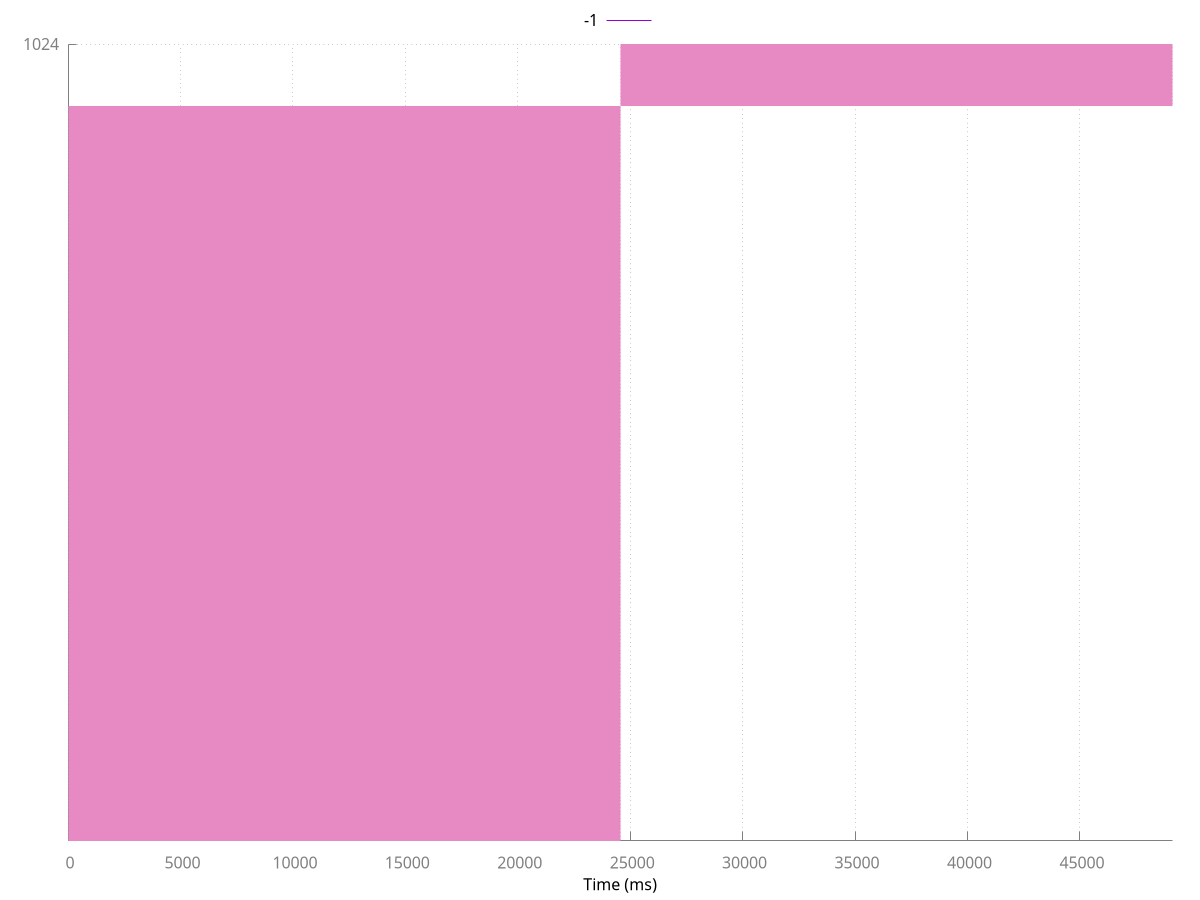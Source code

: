 set terminal pdfcairo font 'Times,22' linewidth 4 rounded dashlength 2 size 5,5

# Line style for axes
set style line 80 lt 1 lc rgb "#808080"

# Line style for grid
set style line 81 lt 0 # dashed
set style line 81 lt rgb "#808080"  # grey

set grid back linestyle 81
set border 3 back linestyle 80 # Remove border on top and right.  These
             # borders are useless and make it harder
             # to see plotted lines near the border.
    # Also, put it in grey; no need for so much emphasis on a border.
set xtics nomirror
set ytics nomirror

set style line 1 lt rgb "#fc8d62" lw 1 pt 1
set style line 2 lt rgb "#8da0cb" lw 1 pt 6
set style line 3 lt rgb "#e78ac3" lw 1 pt 2
set style line 4 lt rgb "#a6d854" lw 1 pt 3
set style line 5 lt rgb "#66c2a5" lw 1 pt 4
set style line 6 lt rgb "#ffd92f" lw 1 pt 5
set style line 7 lt rgb "#e5c494" lw 1 pt 7
set style line 8 lt rgb "#b3b3b3" lw 1 pt 8

set xlabel "Time (ms)" offset 0,0.5
set key above

set arrow from 0,0 to 24558.1933594,0 ls 3 nohead
set arrow from 0,1 to 24558.1933594,1 ls 3 nohead
set arrow from 0,2 to 24558.1933594,2 ls 3 nohead
set arrow from 0,3 to 24558.1933594,3 ls 3 nohead
set arrow from 0,4 to 24558.1933594,4 ls 3 nohead
set arrow from 0,5 to 24558.1933594,5 ls 3 nohead
set arrow from 0,6 to 24558.1933594,6 ls 3 nohead
set arrow from 0,7 to 24558.1933594,7 ls 3 nohead
set arrow from 0,8 to 24558.1933594,8 ls 3 nohead
set arrow from 0,9 to 24558.1933594,9 ls 3 nohead
set arrow from 0,10 to 24558.1933594,10 ls 3 nohead
set arrow from 0,11 to 24558.1933594,11 ls 3 nohead
set arrow from 0,12 to 24558.1933594,12 ls 3 nohead
set arrow from 0,13 to 24558.1933594,13 ls 3 nohead
set arrow from 0,14 to 24558.1933594,14 ls 3 nohead
set arrow from 0,15 to 24558.1933594,15 ls 3 nohead
set arrow from 0,16 to 24558.1933594,16 ls 3 nohead
set arrow from 0,17 to 24558.1933594,17 ls 3 nohead
set arrow from 0,18 to 24558.1933594,18 ls 3 nohead
set arrow from 0,19 to 24558.1933594,19 ls 3 nohead
set arrow from 0,20 to 24558.1933594,20 ls 3 nohead
set arrow from 0,21 to 24558.1933594,21 ls 3 nohead
set arrow from 0,22 to 24558.1933594,22 ls 3 nohead
set arrow from 0,23 to 24558.1933594,23 ls 3 nohead
set arrow from 0,24 to 24558.1933594,24 ls 3 nohead
set arrow from 0,25 to 24558.1933594,25 ls 3 nohead
set arrow from 0,26 to 24558.1933594,26 ls 3 nohead
set arrow from 0,27 to 24558.1933594,27 ls 3 nohead
set arrow from 0,28 to 24558.1933594,28 ls 3 nohead
set arrow from 0,29 to 24558.1933594,29 ls 3 nohead
set arrow from 0,30 to 24558.1933594,30 ls 3 nohead
set arrow from 0,31 to 24558.1933594,31 ls 3 nohead
set arrow from 0,32 to 24558.1933594,32 ls 3 nohead
set arrow from 0,33 to 24558.1933594,33 ls 3 nohead
set arrow from 0,34 to 24558.1933594,34 ls 3 nohead
set arrow from 0,35 to 24558.1933594,35 ls 3 nohead
set arrow from 0,36 to 24558.1933594,36 ls 3 nohead
set arrow from 0,37 to 24558.1933594,37 ls 3 nohead
set arrow from 0,38 to 24558.1933594,38 ls 3 nohead
set arrow from 0,39 to 24558.1933594,39 ls 3 nohead
set arrow from 0,40 to 24558.1933594,40 ls 3 nohead
set arrow from 0,41 to 24558.1933594,41 ls 3 nohead
set arrow from 0,42 to 24558.1933594,42 ls 3 nohead
set arrow from 0,43 to 24558.1933594,43 ls 3 nohead
set arrow from 0,44 to 24558.1933594,44 ls 3 nohead
set arrow from 0,45 to 24558.1933594,45 ls 3 nohead
set arrow from 0,46 to 24558.1933594,46 ls 3 nohead
set arrow from 0,47 to 24558.1933594,47 ls 3 nohead
set arrow from 0,48 to 24558.1933594,48 ls 3 nohead
set arrow from 0,49 to 24558.1933594,49 ls 3 nohead
set arrow from 0,50 to 24558.1933594,50 ls 3 nohead
set arrow from 0,51 to 24558.1933594,51 ls 3 nohead
set arrow from 0,52 to 24558.1933594,52 ls 3 nohead
set arrow from 0,53 to 24558.1933594,53 ls 3 nohead
set arrow from 0,54 to 24558.1933594,54 ls 3 nohead
set arrow from 0,55 to 24558.1933594,55 ls 3 nohead
set arrow from 0,56 to 24558.1933594,56 ls 3 nohead
set arrow from 0,57 to 24558.1933594,57 ls 3 nohead
set arrow from 0,58 to 24558.1933594,58 ls 3 nohead
set arrow from 0,59 to 24558.1933594,59 ls 3 nohead
set arrow from 0,60 to 24558.1933594,60 ls 3 nohead
set arrow from 0,61 to 24558.1933594,61 ls 3 nohead
set arrow from 0,62 to 24558.1933594,62 ls 3 nohead
set arrow from 0,63 to 24558.1933594,63 ls 3 nohead
set arrow from 0,64 to 24558.1933594,64 ls 3 nohead
set arrow from 0,65 to 24558.1933594,65 ls 3 nohead
set arrow from 0,66 to 24558.1933594,66 ls 3 nohead
set arrow from 0,67 to 24558.1933594,67 ls 3 nohead
set arrow from 0,68 to 24558.1933594,68 ls 3 nohead
set arrow from 0,69 to 24558.1933594,69 ls 3 nohead
set arrow from 0,70 to 24558.1933594,70 ls 3 nohead
set arrow from 0,71 to 24558.1933594,71 ls 3 nohead
set arrow from 0,72 to 24558.1933594,72 ls 3 nohead
set arrow from 0,73 to 24558.1933594,73 ls 3 nohead
set arrow from 0,74 to 24558.1933594,74 ls 3 nohead
set arrow from 0,75 to 24558.1933594,75 ls 3 nohead
set arrow from 0,76 to 24558.1933594,76 ls 3 nohead
set arrow from 0,77 to 24558.1933594,77 ls 3 nohead
set arrow from 0,78 to 24558.1933594,78 ls 3 nohead
set arrow from 0,79 to 24558.1933594,79 ls 3 nohead
set arrow from 0,80 to 24558.1933594,80 ls 3 nohead
set arrow from 0,81 to 24558.1933594,81 ls 3 nohead
set arrow from 0,82 to 24558.1933594,82 ls 3 nohead
set arrow from 0,83 to 24558.1933594,83 ls 3 nohead
set arrow from 0,84 to 24558.1933594,84 ls 3 nohead
set arrow from 0,85 to 24558.1933594,85 ls 3 nohead
set arrow from 0,86 to 24558.1933594,86 ls 3 nohead
set arrow from 0,87 to 24558.1933594,87 ls 3 nohead
set arrow from 0,88 to 24558.1933594,88 ls 3 nohead
set arrow from 0,89 to 24558.1933594,89 ls 3 nohead
set arrow from 0,90 to 24558.1933594,90 ls 3 nohead
set arrow from 0,91 to 24558.1933594,91 ls 3 nohead
set arrow from 0,92 to 24558.1933594,92 ls 3 nohead
set arrow from 0,93 to 24558.1933594,93 ls 3 nohead
set arrow from 0,94 to 24558.1933594,94 ls 3 nohead
set arrow from 0,95 to 24558.1933594,95 ls 3 nohead
set arrow from 0,96 to 24558.1933594,96 ls 3 nohead
set arrow from 0,97 to 24558.1933594,97 ls 3 nohead
set arrow from 0,98 to 24558.1933594,98 ls 3 nohead
set arrow from 0,99 to 24558.1933594,99 ls 3 nohead
set arrow from 0,100 to 24558.1933594,100 ls 3 nohead
set arrow from 0,101 to 24558.1933594,101 ls 3 nohead
set arrow from 0,102 to 24558.1933594,102 ls 3 nohead
set arrow from 0,103 to 24558.1933594,103 ls 3 nohead
set arrow from 0,104 to 24558.1933594,104 ls 3 nohead
set arrow from 0,105 to 24558.1933594,105 ls 3 nohead
set arrow from 0,106 to 24558.1933594,106 ls 3 nohead
set arrow from 0,107 to 24558.1933594,107 ls 3 nohead
set arrow from 0,108 to 24558.1933594,108 ls 3 nohead
set arrow from 0,109 to 24558.1933594,109 ls 3 nohead
set arrow from 0,110 to 24558.1933594,110 ls 3 nohead
set arrow from 0,111 to 24558.1933594,111 ls 3 nohead
set arrow from 0,112 to 24558.1933594,112 ls 3 nohead
set arrow from 0,113 to 24558.1933594,113 ls 3 nohead
set arrow from 0,114 to 24558.1933594,114 ls 3 nohead
set arrow from 0,115 to 24558.1933594,115 ls 3 nohead
set arrow from 0,116 to 24558.1933594,116 ls 3 nohead
set arrow from 0,117 to 24558.1933594,117 ls 3 nohead
set arrow from 0,118 to 24558.1933594,118 ls 3 nohead
set arrow from 0,119 to 24558.1933594,119 ls 3 nohead
set arrow from 0,120 to 24558.1933594,120 ls 3 nohead
set arrow from 0,121 to 24558.1933594,121 ls 3 nohead
set arrow from 0,122 to 24558.1933594,122 ls 3 nohead
set arrow from 0,123 to 24558.1933594,123 ls 3 nohead
set arrow from 0,124 to 24558.1933594,124 ls 3 nohead
set arrow from 0,125 to 24558.1933594,125 ls 3 nohead
set arrow from 0,126 to 24558.1933594,126 ls 3 nohead
set arrow from 0,127 to 24558.1933594,127 ls 3 nohead
set arrow from 0,128 to 24558.1933594,128 ls 3 nohead
set arrow from 0,129 to 24558.1933594,129 ls 3 nohead
set arrow from 0,130 to 24558.1933594,130 ls 3 nohead
set arrow from 0,131 to 24558.1933594,131 ls 3 nohead
set arrow from 0,132 to 24558.1933594,132 ls 3 nohead
set arrow from 0,133 to 24558.1933594,133 ls 3 nohead
set arrow from 0,134 to 24558.1933594,134 ls 3 nohead
set arrow from 0,135 to 24558.1933594,135 ls 3 nohead
set arrow from 0,136 to 24558.1933594,136 ls 3 nohead
set arrow from 0,137 to 24558.1933594,137 ls 3 nohead
set arrow from 0,138 to 24558.1933594,138 ls 3 nohead
set arrow from 0,139 to 24558.1933594,139 ls 3 nohead
set arrow from 0,140 to 24558.1933594,140 ls 3 nohead
set arrow from 0,141 to 24558.1933594,141 ls 3 nohead
set arrow from 0,142 to 24558.1933594,142 ls 3 nohead
set arrow from 0,143 to 24558.1933594,143 ls 3 nohead
set arrow from 0,144 to 24558.1933594,144 ls 3 nohead
set arrow from 0,145 to 24558.1933594,145 ls 3 nohead
set arrow from 0,146 to 24558.1933594,146 ls 3 nohead
set arrow from 0,147 to 24558.1933594,147 ls 3 nohead
set arrow from 0,148 to 24558.1933594,148 ls 3 nohead
set arrow from 0,149 to 24558.1933594,149 ls 3 nohead
set arrow from 0,150 to 24558.1933594,150 ls 3 nohead
set arrow from 0,151 to 24558.1933594,151 ls 3 nohead
set arrow from 0,152 to 24558.1933594,152 ls 3 nohead
set arrow from 0,153 to 24558.1933594,153 ls 3 nohead
set arrow from 0,154 to 24558.1933594,154 ls 3 nohead
set arrow from 0,155 to 24558.1933594,155 ls 3 nohead
set arrow from 0,156 to 24558.1933594,156 ls 3 nohead
set arrow from 0,157 to 24558.1933594,157 ls 3 nohead
set arrow from 0,158 to 24558.1933594,158 ls 3 nohead
set arrow from 0,159 to 24558.1933594,159 ls 3 nohead
set arrow from 0,160 to 24558.1933594,160 ls 3 nohead
set arrow from 0,161 to 24558.1933594,161 ls 3 nohead
set arrow from 0,162 to 24558.1933594,162 ls 3 nohead
set arrow from 0,163 to 24558.1933594,163 ls 3 nohead
set arrow from 0,164 to 24558.1933594,164 ls 3 nohead
set arrow from 0,165 to 24558.1933594,165 ls 3 nohead
set arrow from 0,166 to 24558.1933594,166 ls 3 nohead
set arrow from 0,167 to 24558.1933594,167 ls 3 nohead
set arrow from 0,168 to 24558.1933594,168 ls 3 nohead
set arrow from 0,169 to 24558.1933594,169 ls 3 nohead
set arrow from 0,170 to 24558.1933594,170 ls 3 nohead
set arrow from 0,171 to 24558.1933594,171 ls 3 nohead
set arrow from 0,172 to 24558.1933594,172 ls 3 nohead
set arrow from 0,173 to 24558.1933594,173 ls 3 nohead
set arrow from 0,174 to 24558.1933594,174 ls 3 nohead
set arrow from 0,175 to 24558.1933594,175 ls 3 nohead
set arrow from 0,176 to 24558.1933594,176 ls 3 nohead
set arrow from 0,177 to 24558.1933594,177 ls 3 nohead
set arrow from 0,178 to 24558.1933594,178 ls 3 nohead
set arrow from 0,179 to 24558.1933594,179 ls 3 nohead
set arrow from 0,180 to 24558.1933594,180 ls 3 nohead
set arrow from 0,181 to 24558.1933594,181 ls 3 nohead
set arrow from 0,182 to 24558.1933594,182 ls 3 nohead
set arrow from 0,183 to 24558.1933594,183 ls 3 nohead
set arrow from 0,184 to 24558.1933594,184 ls 3 nohead
set arrow from 0,185 to 24558.1933594,185 ls 3 nohead
set arrow from 0,186 to 24558.1933594,186 ls 3 nohead
set arrow from 0,187 to 24558.1933594,187 ls 3 nohead
set arrow from 0,188 to 24558.1933594,188 ls 3 nohead
set arrow from 0,189 to 24558.1933594,189 ls 3 nohead
set arrow from 0,190 to 24558.1933594,190 ls 3 nohead
set arrow from 0,191 to 24558.1933594,191 ls 3 nohead
set arrow from 0,192 to 24558.1933594,192 ls 3 nohead
set arrow from 0,193 to 24558.1933594,193 ls 3 nohead
set arrow from 0,194 to 24558.1933594,194 ls 3 nohead
set arrow from 0,195 to 24558.1933594,195 ls 3 nohead
set arrow from 0,196 to 24558.1933594,196 ls 3 nohead
set arrow from 0,197 to 24558.1933594,197 ls 3 nohead
set arrow from 0,198 to 24558.1933594,198 ls 3 nohead
set arrow from 0,199 to 24558.1933594,199 ls 3 nohead
set arrow from 0,200 to 24558.1933594,200 ls 3 nohead
set arrow from 0,201 to 24558.1933594,201 ls 3 nohead
set arrow from 0,202 to 24558.1933594,202 ls 3 nohead
set arrow from 0,203 to 24558.1933594,203 ls 3 nohead
set arrow from 0,204 to 24558.1933594,204 ls 3 nohead
set arrow from 0,205 to 24558.1933594,205 ls 3 nohead
set arrow from 0,206 to 24558.1933594,206 ls 3 nohead
set arrow from 0,207 to 24558.1933594,207 ls 3 nohead
set arrow from 0,208 to 24558.1933594,208 ls 3 nohead
set arrow from 0,209 to 24558.1933594,209 ls 3 nohead
set arrow from 0,210 to 24558.1933594,210 ls 3 nohead
set arrow from 0,211 to 24558.1933594,211 ls 3 nohead
set arrow from 0,212 to 24558.1933594,212 ls 3 nohead
set arrow from 0,213 to 24558.1933594,213 ls 3 nohead
set arrow from 0,214 to 24558.1933594,214 ls 3 nohead
set arrow from 0,215 to 24558.1933594,215 ls 3 nohead
set arrow from 0,216 to 24558.1933594,216 ls 3 nohead
set arrow from 0,217 to 24558.1933594,217 ls 3 nohead
set arrow from 0,218 to 24558.1933594,218 ls 3 nohead
set arrow from 0,219 to 24558.1933594,219 ls 3 nohead
set arrow from 0,220 to 24558.1933594,220 ls 3 nohead
set arrow from 0,221 to 24558.1933594,221 ls 3 nohead
set arrow from 0,222 to 24558.1933594,222 ls 3 nohead
set arrow from 0,223 to 24558.1933594,223 ls 3 nohead
set arrow from 0,224 to 24558.1933594,224 ls 3 nohead
set arrow from 0,225 to 24558.1933594,225 ls 3 nohead
set arrow from 0,226 to 24558.1933594,226 ls 3 nohead
set arrow from 0,227 to 24558.1933594,227 ls 3 nohead
set arrow from 0,228 to 24558.1933594,228 ls 3 nohead
set arrow from 0,229 to 24558.1933594,229 ls 3 nohead
set arrow from 0,230 to 24558.1933594,230 ls 3 nohead
set arrow from 0,231 to 24558.1933594,231 ls 3 nohead
set arrow from 0,232 to 24558.1933594,232 ls 3 nohead
set arrow from 0,233 to 24558.1933594,233 ls 3 nohead
set arrow from 0,234 to 24558.1933594,234 ls 3 nohead
set arrow from 0,235 to 24558.1933594,235 ls 3 nohead
set arrow from 0,236 to 24558.1933594,236 ls 3 nohead
set arrow from 0,237 to 24558.1933594,237 ls 3 nohead
set arrow from 0,238 to 24558.1933594,238 ls 3 nohead
set arrow from 0,239 to 24558.1933594,239 ls 3 nohead
set arrow from 0,240 to 24558.1933594,240 ls 3 nohead
set arrow from 0,241 to 24558.1933594,241 ls 3 nohead
set arrow from 0,242 to 24558.1933594,242 ls 3 nohead
set arrow from 0,243 to 24558.1933594,243 ls 3 nohead
set arrow from 0,244 to 24558.1933594,244 ls 3 nohead
set arrow from 0,245 to 24558.1933594,245 ls 3 nohead
set arrow from 0,246 to 24558.1933594,246 ls 3 nohead
set arrow from 0,247 to 24558.1933594,247 ls 3 nohead
set arrow from 0,248 to 24558.1933594,248 ls 3 nohead
set arrow from 0,249 to 24558.1933594,249 ls 3 nohead
set arrow from 0,250 to 24558.1933594,250 ls 3 nohead
set arrow from 0,251 to 24558.1933594,251 ls 3 nohead
set arrow from 0,252 to 24558.1933594,252 ls 3 nohead
set arrow from 0,253 to 24558.1933594,253 ls 3 nohead
set arrow from 0,254 to 24558.1933594,254 ls 3 nohead
set arrow from 0,255 to 24558.1933594,255 ls 3 nohead
set arrow from 0,256 to 24558.1933594,256 ls 3 nohead
set arrow from 0,257 to 24558.1933594,257 ls 3 nohead
set arrow from 0,258 to 24558.1933594,258 ls 3 nohead
set arrow from 0,259 to 24558.1933594,259 ls 3 nohead
set arrow from 0,260 to 24558.1933594,260 ls 3 nohead
set arrow from 0,261 to 24558.1933594,261 ls 3 nohead
set arrow from 0,262 to 24558.1933594,262 ls 3 nohead
set arrow from 0,263 to 24558.1933594,263 ls 3 nohead
set arrow from 0,264 to 24558.1933594,264 ls 3 nohead
set arrow from 0,265 to 24558.1933594,265 ls 3 nohead
set arrow from 0,266 to 24558.1933594,266 ls 3 nohead
set arrow from 0,267 to 24558.1933594,267 ls 3 nohead
set arrow from 0,268 to 24558.1933594,268 ls 3 nohead
set arrow from 0,269 to 24558.1933594,269 ls 3 nohead
set arrow from 0,270 to 24558.1933594,270 ls 3 nohead
set arrow from 0,271 to 24558.1933594,271 ls 3 nohead
set arrow from 0,272 to 24558.1933594,272 ls 3 nohead
set arrow from 0,273 to 24558.1933594,273 ls 3 nohead
set arrow from 0,274 to 24558.1933594,274 ls 3 nohead
set arrow from 0,275 to 24558.1933594,275 ls 3 nohead
set arrow from 0,276 to 24558.1933594,276 ls 3 nohead
set arrow from 0,277 to 24558.1933594,277 ls 3 nohead
set arrow from 0,278 to 24558.1933594,278 ls 3 nohead
set arrow from 0,279 to 24558.1933594,279 ls 3 nohead
set arrow from 0,280 to 24558.1933594,280 ls 3 nohead
set arrow from 0,281 to 24558.1933594,281 ls 3 nohead
set arrow from 0,282 to 24558.1933594,282 ls 3 nohead
set arrow from 0,283 to 24558.1933594,283 ls 3 nohead
set arrow from 0,284 to 24558.1933594,284 ls 3 nohead
set arrow from 0,285 to 24558.1933594,285 ls 3 nohead
set arrow from 0,286 to 24558.1933594,286 ls 3 nohead
set arrow from 0,287 to 24558.1933594,287 ls 3 nohead
set arrow from 0,288 to 24558.1933594,288 ls 3 nohead
set arrow from 0,289 to 24558.1933594,289 ls 3 nohead
set arrow from 0,290 to 24558.1933594,290 ls 3 nohead
set arrow from 0,291 to 24558.1933594,291 ls 3 nohead
set arrow from 0,292 to 24558.1933594,292 ls 3 nohead
set arrow from 0,293 to 24558.1933594,293 ls 3 nohead
set arrow from 0,294 to 24558.1933594,294 ls 3 nohead
set arrow from 0,295 to 24558.1933594,295 ls 3 nohead
set arrow from 0,296 to 24558.1933594,296 ls 3 nohead
set arrow from 0,297 to 24558.1933594,297 ls 3 nohead
set arrow from 0,298 to 24558.1933594,298 ls 3 nohead
set arrow from 0,299 to 24558.1933594,299 ls 3 nohead
set arrow from 0,300 to 24558.1933594,300 ls 3 nohead
set arrow from 0,301 to 24558.1933594,301 ls 3 nohead
set arrow from 0,302 to 24558.1933594,302 ls 3 nohead
set arrow from 0,303 to 24558.1933594,303 ls 3 nohead
set arrow from 0,304 to 24558.1933594,304 ls 3 nohead
set arrow from 0,305 to 24558.1933594,305 ls 3 nohead
set arrow from 0,306 to 24558.1933594,306 ls 3 nohead
set arrow from 0,307 to 24558.1933594,307 ls 3 nohead
set arrow from 0,308 to 24558.1933594,308 ls 3 nohead
set arrow from 0,309 to 24558.1933594,309 ls 3 nohead
set arrow from 0,310 to 24558.1933594,310 ls 3 nohead
set arrow from 0,311 to 24558.1933594,311 ls 3 nohead
set arrow from 0,312 to 24558.1933594,312 ls 3 nohead
set arrow from 0,313 to 24558.1933594,313 ls 3 nohead
set arrow from 0,314 to 24558.1933594,314 ls 3 nohead
set arrow from 0,315 to 24558.1933594,315 ls 3 nohead
set arrow from 0,316 to 24558.1933594,316 ls 3 nohead
set arrow from 0,317 to 24558.1933594,317 ls 3 nohead
set arrow from 0,318 to 24558.1933594,318 ls 3 nohead
set arrow from 0,319 to 24558.1933594,319 ls 3 nohead
set arrow from 0,320 to 24558.1933594,320 ls 3 nohead
set arrow from 0,321 to 24558.1933594,321 ls 3 nohead
set arrow from 0,322 to 24558.1933594,322 ls 3 nohead
set arrow from 0,323 to 24558.1933594,323 ls 3 nohead
set arrow from 0,324 to 24558.1933594,324 ls 3 nohead
set arrow from 0,325 to 24558.1933594,325 ls 3 nohead
set arrow from 0,326 to 24558.1933594,326 ls 3 nohead
set arrow from 0,327 to 24558.1933594,327 ls 3 nohead
set arrow from 0,328 to 24558.1933594,328 ls 3 nohead
set arrow from 0,329 to 24558.1933594,329 ls 3 nohead
set arrow from 0,330 to 24558.1933594,330 ls 3 nohead
set arrow from 0,331 to 24558.1933594,331 ls 3 nohead
set arrow from 0,332 to 24558.1933594,332 ls 3 nohead
set arrow from 0,333 to 24558.1933594,333 ls 3 nohead
set arrow from 0,334 to 24558.1933594,334 ls 3 nohead
set arrow from 0,335 to 24558.1933594,335 ls 3 nohead
set arrow from 0,336 to 24558.1933594,336 ls 3 nohead
set arrow from 0,337 to 24558.1933594,337 ls 3 nohead
set arrow from 0,338 to 24558.1933594,338 ls 3 nohead
set arrow from 0,339 to 24558.1933594,339 ls 3 nohead
set arrow from 0,340 to 24558.1933594,340 ls 3 nohead
set arrow from 0,341 to 24558.1933594,341 ls 3 nohead
set arrow from 0,342 to 24558.1933594,342 ls 3 nohead
set arrow from 0,343 to 24558.1933594,343 ls 3 nohead
set arrow from 0,344 to 24558.1933594,344 ls 3 nohead
set arrow from 0,345 to 24558.1933594,345 ls 3 nohead
set arrow from 0,346 to 24558.1933594,346 ls 3 nohead
set arrow from 0,347 to 24558.1933594,347 ls 3 nohead
set arrow from 0,348 to 24558.1933594,348 ls 3 nohead
set arrow from 0,349 to 24558.1933594,349 ls 3 nohead
set arrow from 0,350 to 24558.1933594,350 ls 3 nohead
set arrow from 0,351 to 24558.1933594,351 ls 3 nohead
set arrow from 0,352 to 24558.1933594,352 ls 3 nohead
set arrow from 0,353 to 24558.1933594,353 ls 3 nohead
set arrow from 0,354 to 24558.1933594,354 ls 3 nohead
set arrow from 0,355 to 24558.1933594,355 ls 3 nohead
set arrow from 0,356 to 24558.1933594,356 ls 3 nohead
set arrow from 0,357 to 24558.1933594,357 ls 3 nohead
set arrow from 0,358 to 24558.1933594,358 ls 3 nohead
set arrow from 0,359 to 24558.1933594,359 ls 3 nohead
set arrow from 0,360 to 24558.1933594,360 ls 3 nohead
set arrow from 0,361 to 24558.1933594,361 ls 3 nohead
set arrow from 0,362 to 24558.1933594,362 ls 3 nohead
set arrow from 0,363 to 24558.1933594,363 ls 3 nohead
set arrow from 0,364 to 24558.1933594,364 ls 3 nohead
set arrow from 0,365 to 24558.1933594,365 ls 3 nohead
set arrow from 0,366 to 24558.1933594,366 ls 3 nohead
set arrow from 0,367 to 24558.1933594,367 ls 3 nohead
set arrow from 0,368 to 24558.1933594,368 ls 3 nohead
set arrow from 0,369 to 24558.1933594,369 ls 3 nohead
set arrow from 0,370 to 24558.1933594,370 ls 3 nohead
set arrow from 0,371 to 24558.1933594,371 ls 3 nohead
set arrow from 0,372 to 24558.1933594,372 ls 3 nohead
set arrow from 0,373 to 24558.1933594,373 ls 3 nohead
set arrow from 0,374 to 24558.1933594,374 ls 3 nohead
set arrow from 0,375 to 24558.1933594,375 ls 3 nohead
set arrow from 0,376 to 24558.1933594,376 ls 3 nohead
set arrow from 0,377 to 24558.1933594,377 ls 3 nohead
set arrow from 0,378 to 24558.1933594,378 ls 3 nohead
set arrow from 0,379 to 24558.1933594,379 ls 3 nohead
set arrow from 0,380 to 24558.1933594,380 ls 3 nohead
set arrow from 0,381 to 24558.1933594,381 ls 3 nohead
set arrow from 0,382 to 24558.1933594,382 ls 3 nohead
set arrow from 0,383 to 24558.1933594,383 ls 3 nohead
set arrow from 0,384 to 24558.1933594,384 ls 3 nohead
set arrow from 0,385 to 24558.1933594,385 ls 3 nohead
set arrow from 0,386 to 24558.1933594,386 ls 3 nohead
set arrow from 0,387 to 24558.1933594,387 ls 3 nohead
set arrow from 0,388 to 24558.1933594,388 ls 3 nohead
set arrow from 0,389 to 24558.1933594,389 ls 3 nohead
set arrow from 0,390 to 24558.1933594,390 ls 3 nohead
set arrow from 0,391 to 24558.1933594,391 ls 3 nohead
set arrow from 0,392 to 24558.1933594,392 ls 3 nohead
set arrow from 0,393 to 24558.1933594,393 ls 3 nohead
set arrow from 0,394 to 24558.1933594,394 ls 3 nohead
set arrow from 0,395 to 24558.1933594,395 ls 3 nohead
set arrow from 0,396 to 24558.1933594,396 ls 3 nohead
set arrow from 0,397 to 24558.1933594,397 ls 3 nohead
set arrow from 0,398 to 24558.1933594,398 ls 3 nohead
set arrow from 0,399 to 24558.1933594,399 ls 3 nohead
set arrow from 0,400 to 24558.1933594,400 ls 3 nohead
set arrow from 0,401 to 24558.1933594,401 ls 3 nohead
set arrow from 0,402 to 24558.1933594,402 ls 3 nohead
set arrow from 0,403 to 24558.1933594,403 ls 3 nohead
set arrow from 0,404 to 24558.1933594,404 ls 3 nohead
set arrow from 0,405 to 24558.1933594,405 ls 3 nohead
set arrow from 0,406 to 24558.1933594,406 ls 3 nohead
set arrow from 0,407 to 24558.1933594,407 ls 3 nohead
set arrow from 0,408 to 24558.1933594,408 ls 3 nohead
set arrow from 0,409 to 24558.1933594,409 ls 3 nohead
set arrow from 0,410 to 24558.1933594,410 ls 3 nohead
set arrow from 0,411 to 24558.1933594,411 ls 3 nohead
set arrow from 0,412 to 24558.1933594,412 ls 3 nohead
set arrow from 0,413 to 24558.1933594,413 ls 3 nohead
set arrow from 0,414 to 24558.1933594,414 ls 3 nohead
set arrow from 0,415 to 24558.1933594,415 ls 3 nohead
set arrow from 0,416 to 24558.1933594,416 ls 3 nohead
set arrow from 0,417 to 24558.1933594,417 ls 3 nohead
set arrow from 0,418 to 24558.1933594,418 ls 3 nohead
set arrow from 0,419 to 24558.1933594,419 ls 3 nohead
set arrow from 0,420 to 24558.1933594,420 ls 3 nohead
set arrow from 0,421 to 24558.1933594,421 ls 3 nohead
set arrow from 0,422 to 24558.1933594,422 ls 3 nohead
set arrow from 0,423 to 24558.1933594,423 ls 3 nohead
set arrow from 0,424 to 24558.1933594,424 ls 3 nohead
set arrow from 0,425 to 24558.1933594,425 ls 3 nohead
set arrow from 0,426 to 24558.1933594,426 ls 3 nohead
set arrow from 0,427 to 24558.1933594,427 ls 3 nohead
set arrow from 0,428 to 24558.1933594,428 ls 3 nohead
set arrow from 0,429 to 24558.1933594,429 ls 3 nohead
set arrow from 0,430 to 24558.1933594,430 ls 3 nohead
set arrow from 0,431 to 24558.1933594,431 ls 3 nohead
set arrow from 0,432 to 24558.1933594,432 ls 3 nohead
set arrow from 0,433 to 24558.1933594,433 ls 3 nohead
set arrow from 0,434 to 24558.1933594,434 ls 3 nohead
set arrow from 0,435 to 24558.1933594,435 ls 3 nohead
set arrow from 0,436 to 24558.1933594,436 ls 3 nohead
set arrow from 0,437 to 24558.1933594,437 ls 3 nohead
set arrow from 0,438 to 24558.1933594,438 ls 3 nohead
set arrow from 0,439 to 24558.1933594,439 ls 3 nohead
set arrow from 0,440 to 24558.1933594,440 ls 3 nohead
set arrow from 0,441 to 24558.1933594,441 ls 3 nohead
set arrow from 0,442 to 24558.1933594,442 ls 3 nohead
set arrow from 0,443 to 24558.1933594,443 ls 3 nohead
set arrow from 0,444 to 24558.1933594,444 ls 3 nohead
set arrow from 0,445 to 24558.1933594,445 ls 3 nohead
set arrow from 0,446 to 24558.1933594,446 ls 3 nohead
set arrow from 0,447 to 24558.1933594,447 ls 3 nohead
set arrow from 0,448 to 24558.1933594,448 ls 3 nohead
set arrow from 0,449 to 24558.1933594,449 ls 3 nohead
set arrow from 0,450 to 24558.1933594,450 ls 3 nohead
set arrow from 0,451 to 24558.1933594,451 ls 3 nohead
set arrow from 0,452 to 24558.1933594,452 ls 3 nohead
set arrow from 0,453 to 24558.1933594,453 ls 3 nohead
set arrow from 0,454 to 24558.1933594,454 ls 3 nohead
set arrow from 0,455 to 24558.1933594,455 ls 3 nohead
set arrow from 0,456 to 24558.1933594,456 ls 3 nohead
set arrow from 0,457 to 24558.1933594,457 ls 3 nohead
set arrow from 0,458 to 24558.1933594,458 ls 3 nohead
set arrow from 0,459 to 24558.1933594,459 ls 3 nohead
set arrow from 0,460 to 24558.1933594,460 ls 3 nohead
set arrow from 0,461 to 24558.1933594,461 ls 3 nohead
set arrow from 0,462 to 24558.1933594,462 ls 3 nohead
set arrow from 0,463 to 24558.1933594,463 ls 3 nohead
set arrow from 0,464 to 24558.1933594,464 ls 3 nohead
set arrow from 0,465 to 24558.1933594,465 ls 3 nohead
set arrow from 0,466 to 24558.1933594,466 ls 3 nohead
set arrow from 0,467 to 24558.1933594,467 ls 3 nohead
set arrow from 0,468 to 24558.1933594,468 ls 3 nohead
set arrow from 0,469 to 24558.1933594,469 ls 3 nohead
set arrow from 0,470 to 24558.1933594,470 ls 3 nohead
set arrow from 0,471 to 24558.1933594,471 ls 3 nohead
set arrow from 0,472 to 24558.1933594,472 ls 3 nohead
set arrow from 0,473 to 24558.1933594,473 ls 3 nohead
set arrow from 0,474 to 24558.1933594,474 ls 3 nohead
set arrow from 0,475 to 24558.1933594,475 ls 3 nohead
set arrow from 0,476 to 24558.1933594,476 ls 3 nohead
set arrow from 0,477 to 24558.1933594,477 ls 3 nohead
set arrow from 0,478 to 24558.1933594,478 ls 3 nohead
set arrow from 0,479 to 24558.1933594,479 ls 3 nohead
set arrow from 0,480 to 24558.1933594,480 ls 3 nohead
set arrow from 0,481 to 24558.1933594,481 ls 3 nohead
set arrow from 0,482 to 24558.1933594,482 ls 3 nohead
set arrow from 0,483 to 24558.1933594,483 ls 3 nohead
set arrow from 0,484 to 24558.1933594,484 ls 3 nohead
set arrow from 0,485 to 24558.1933594,485 ls 3 nohead
set arrow from 0,486 to 24558.1933594,486 ls 3 nohead
set arrow from 0,487 to 24558.1933594,487 ls 3 nohead
set arrow from 0,488 to 24558.1933594,488 ls 3 nohead
set arrow from 0,489 to 24558.1933594,489 ls 3 nohead
set arrow from 0,490 to 24558.1933594,490 ls 3 nohead
set arrow from 0,491 to 24558.1933594,491 ls 3 nohead
set arrow from 0,492 to 24558.1933594,492 ls 3 nohead
set arrow from 0,493 to 24558.1933594,493 ls 3 nohead
set arrow from 0,494 to 24558.1933594,494 ls 3 nohead
set arrow from 0,495 to 24558.1933594,495 ls 3 nohead
set arrow from 0,496 to 24558.1933594,496 ls 3 nohead
set arrow from 0,497 to 24558.1933594,497 ls 3 nohead
set arrow from 0,498 to 24558.1933594,498 ls 3 nohead
set arrow from 0,499 to 24558.1933594,499 ls 3 nohead
set arrow from 0,500 to 24558.1933594,500 ls 3 nohead
set arrow from 0,501 to 24558.1933594,501 ls 3 nohead
set arrow from 0,502 to 24558.1933594,502 ls 3 nohead
set arrow from 0,503 to 24558.1933594,503 ls 3 nohead
set arrow from 0,504 to 24558.1933594,504 ls 3 nohead
set arrow from 0,505 to 24558.1933594,505 ls 3 nohead
set arrow from 0,506 to 24558.1933594,506 ls 3 nohead
set arrow from 0,507 to 24558.1933594,507 ls 3 nohead
set arrow from 0,508 to 24558.1933594,508 ls 3 nohead
set arrow from 0,509 to 24558.1933594,509 ls 3 nohead
set arrow from 0,510 to 24558.1933594,510 ls 3 nohead
set arrow from 0,511 to 24558.1933594,511 ls 3 nohead
set arrow from 0,512 to 24558.1933594,512 ls 3 nohead
set arrow from 0,513 to 24558.1933594,513 ls 3 nohead
set arrow from 0,514 to 24558.1933594,514 ls 3 nohead
set arrow from 0,515 to 24558.1933594,515 ls 3 nohead
set arrow from 0,516 to 24558.1933594,516 ls 3 nohead
set arrow from 0,517 to 24558.1933594,517 ls 3 nohead
set arrow from 0,518 to 24558.1933594,518 ls 3 nohead
set arrow from 0,519 to 24558.1933594,519 ls 3 nohead
set arrow from 0,520 to 24558.1933594,520 ls 3 nohead
set arrow from 0,521 to 24558.1933594,521 ls 3 nohead
set arrow from 0,522 to 24558.1933594,522 ls 3 nohead
set arrow from 0,523 to 24558.1933594,523 ls 3 nohead
set arrow from 0,524 to 24558.1933594,524 ls 3 nohead
set arrow from 0,525 to 24558.1933594,525 ls 3 nohead
set arrow from 0,526 to 24558.1933594,526 ls 3 nohead
set arrow from 0,527 to 24558.1933594,527 ls 3 nohead
set arrow from 0,528 to 24558.1933594,528 ls 3 nohead
set arrow from 0,529 to 24558.1933594,529 ls 3 nohead
set arrow from 0,530 to 24558.1933594,530 ls 3 nohead
set arrow from 0,531 to 24558.1933594,531 ls 3 nohead
set arrow from 0,532 to 24558.1933594,532 ls 3 nohead
set arrow from 0,533 to 24558.1933594,533 ls 3 nohead
set arrow from 0,534 to 24558.1933594,534 ls 3 nohead
set arrow from 0,535 to 24558.1933594,535 ls 3 nohead
set arrow from 0,536 to 24558.1933594,536 ls 3 nohead
set arrow from 0,537 to 24558.1933594,537 ls 3 nohead
set arrow from 0,538 to 24558.1933594,538 ls 3 nohead
set arrow from 0,539 to 24558.1933594,539 ls 3 nohead
set arrow from 0,540 to 24558.1933594,540 ls 3 nohead
set arrow from 0,541 to 24558.1933594,541 ls 3 nohead
set arrow from 0,542 to 24558.1933594,542 ls 3 nohead
set arrow from 0,543 to 24558.1933594,543 ls 3 nohead
set arrow from 0,544 to 24558.1933594,544 ls 3 nohead
set arrow from 0,545 to 24558.1933594,545 ls 3 nohead
set arrow from 0,546 to 24558.1933594,546 ls 3 nohead
set arrow from 0,547 to 24558.1933594,547 ls 3 nohead
set arrow from 0,548 to 24558.1933594,548 ls 3 nohead
set arrow from 0,549 to 24558.1933594,549 ls 3 nohead
set arrow from 0,550 to 24558.1933594,550 ls 3 nohead
set arrow from 0,551 to 24558.1933594,551 ls 3 nohead
set arrow from 0,552 to 24558.1933594,552 ls 3 nohead
set arrow from 0,553 to 24558.1933594,553 ls 3 nohead
set arrow from 0,554 to 24558.1933594,554 ls 3 nohead
set arrow from 0,555 to 24558.1933594,555 ls 3 nohead
set arrow from 0,556 to 24558.1933594,556 ls 3 nohead
set arrow from 0,557 to 24558.1933594,557 ls 3 nohead
set arrow from 0,558 to 24558.1933594,558 ls 3 nohead
set arrow from 0,559 to 24558.1933594,559 ls 3 nohead
set arrow from 0,560 to 24558.1933594,560 ls 3 nohead
set arrow from 0,561 to 24558.1933594,561 ls 3 nohead
set arrow from 0,562 to 24558.1933594,562 ls 3 nohead
set arrow from 0,563 to 24558.1933594,563 ls 3 nohead
set arrow from 0,564 to 24558.1933594,564 ls 3 nohead
set arrow from 0,565 to 24558.1933594,565 ls 3 nohead
set arrow from 0,566 to 24558.1933594,566 ls 3 nohead
set arrow from 0,567 to 24558.1933594,567 ls 3 nohead
set arrow from 0,568 to 24558.1933594,568 ls 3 nohead
set arrow from 0,569 to 24558.1933594,569 ls 3 nohead
set arrow from 0,570 to 24558.1933594,570 ls 3 nohead
set arrow from 0,571 to 24558.1933594,571 ls 3 nohead
set arrow from 0,572 to 24558.1933594,572 ls 3 nohead
set arrow from 0,573 to 24558.1933594,573 ls 3 nohead
set arrow from 0,574 to 24558.1933594,574 ls 3 nohead
set arrow from 0,575 to 24558.1933594,575 ls 3 nohead
set arrow from 0,576 to 24558.1933594,576 ls 3 nohead
set arrow from 0,577 to 24558.1933594,577 ls 3 nohead
set arrow from 0,578 to 24558.1933594,578 ls 3 nohead
set arrow from 0,579 to 24558.1933594,579 ls 3 nohead
set arrow from 0,580 to 24558.1933594,580 ls 3 nohead
set arrow from 0,581 to 24558.1933594,581 ls 3 nohead
set arrow from 0,582 to 24558.1933594,582 ls 3 nohead
set arrow from 0,583 to 24558.1933594,583 ls 3 nohead
set arrow from 0,584 to 24558.1933594,584 ls 3 nohead
set arrow from 0,585 to 24558.1933594,585 ls 3 nohead
set arrow from 0,586 to 24558.1933594,586 ls 3 nohead
set arrow from 0,587 to 24558.1933594,587 ls 3 nohead
set arrow from 0,588 to 24558.1933594,588 ls 3 nohead
set arrow from 0,589 to 24558.1933594,589 ls 3 nohead
set arrow from 0,590 to 24558.1933594,590 ls 3 nohead
set arrow from 0,591 to 24558.1933594,591 ls 3 nohead
set arrow from 0,592 to 24558.1933594,592 ls 3 nohead
set arrow from 0,593 to 24558.1933594,593 ls 3 nohead
set arrow from 0,594 to 24558.1933594,594 ls 3 nohead
set arrow from 0,595 to 24558.1933594,595 ls 3 nohead
set arrow from 0,596 to 24558.1933594,596 ls 3 nohead
set arrow from 0,597 to 24558.1933594,597 ls 3 nohead
set arrow from 0,598 to 24558.1933594,598 ls 3 nohead
set arrow from 0,599 to 24558.1933594,599 ls 3 nohead
set arrow from 0,600 to 24558.1933594,600 ls 3 nohead
set arrow from 0,601 to 24558.1933594,601 ls 3 nohead
set arrow from 0,602 to 24558.1933594,602 ls 3 nohead
set arrow from 0,603 to 24558.1933594,603 ls 3 nohead
set arrow from 0,604 to 24558.1933594,604 ls 3 nohead
set arrow from 0,605 to 24558.1933594,605 ls 3 nohead
set arrow from 0,606 to 24558.1933594,606 ls 3 nohead
set arrow from 0,607 to 24558.1933594,607 ls 3 nohead
set arrow from 0,608 to 24558.1933594,608 ls 3 nohead
set arrow from 0,609 to 24558.1933594,609 ls 3 nohead
set arrow from 0,610 to 24558.1933594,610 ls 3 nohead
set arrow from 0,611 to 24558.1933594,611 ls 3 nohead
set arrow from 0,612 to 24558.1933594,612 ls 3 nohead
set arrow from 0,613 to 24558.1933594,613 ls 3 nohead
set arrow from 0,614 to 24558.1933594,614 ls 3 nohead
set arrow from 0,615 to 24558.1933594,615 ls 3 nohead
set arrow from 0,616 to 24558.1933594,616 ls 3 nohead
set arrow from 0,617 to 24558.1933594,617 ls 3 nohead
set arrow from 0,618 to 24558.1933594,618 ls 3 nohead
set arrow from 0,619 to 24558.1933594,619 ls 3 nohead
set arrow from 0,620 to 24558.1933594,620 ls 3 nohead
set arrow from 0,621 to 24558.1933594,621 ls 3 nohead
set arrow from 0,622 to 24558.1933594,622 ls 3 nohead
set arrow from 0,623 to 24558.1933594,623 ls 3 nohead
set arrow from 0,624 to 24558.1933594,624 ls 3 nohead
set arrow from 0,625 to 24558.1933594,625 ls 3 nohead
set arrow from 0,626 to 24558.1933594,626 ls 3 nohead
set arrow from 0,627 to 24558.1933594,627 ls 3 nohead
set arrow from 0,628 to 24558.1933594,628 ls 3 nohead
set arrow from 0,629 to 24558.1933594,629 ls 3 nohead
set arrow from 0,630 to 24558.1933594,630 ls 3 nohead
set arrow from 0,631 to 24558.1933594,631 ls 3 nohead
set arrow from 0,632 to 24558.1933594,632 ls 3 nohead
set arrow from 0,633 to 24558.1933594,633 ls 3 nohead
set arrow from 0,634 to 24558.1933594,634 ls 3 nohead
set arrow from 0,635 to 24558.1933594,635 ls 3 nohead
set arrow from 0,636 to 24558.1933594,636 ls 3 nohead
set arrow from 0,637 to 24558.1933594,637 ls 3 nohead
set arrow from 0,638 to 24558.1933594,638 ls 3 nohead
set arrow from 0,639 to 24558.1933594,639 ls 3 nohead
set arrow from 0,640 to 24558.1933594,640 ls 3 nohead
set arrow from 0,641 to 24558.1933594,641 ls 3 nohead
set arrow from 0,642 to 24558.1933594,642 ls 3 nohead
set arrow from 0,643 to 24558.1933594,643 ls 3 nohead
set arrow from 0,644 to 24558.1933594,644 ls 3 nohead
set arrow from 0,645 to 24558.1933594,645 ls 3 nohead
set arrow from 0,646 to 24558.1933594,646 ls 3 nohead
set arrow from 0,647 to 24558.1933594,647 ls 3 nohead
set arrow from 0,648 to 24558.1933594,648 ls 3 nohead
set arrow from 0,649 to 24558.1933594,649 ls 3 nohead
set arrow from 0,650 to 24558.1933594,650 ls 3 nohead
set arrow from 0,651 to 24558.1933594,651 ls 3 nohead
set arrow from 0,652 to 24558.1933594,652 ls 3 nohead
set arrow from 0,653 to 24558.1933594,653 ls 3 nohead
set arrow from 0,654 to 24558.1933594,654 ls 3 nohead
set arrow from 0,655 to 24558.1933594,655 ls 3 nohead
set arrow from 0,656 to 24558.1933594,656 ls 3 nohead
set arrow from 0,657 to 24558.1933594,657 ls 3 nohead
set arrow from 0,658 to 24558.1933594,658 ls 3 nohead
set arrow from 0,659 to 24558.1933594,659 ls 3 nohead
set arrow from 0,660 to 24558.1933594,660 ls 3 nohead
set arrow from 0,661 to 24558.1933594,661 ls 3 nohead
set arrow from 0,662 to 24558.1933594,662 ls 3 nohead
set arrow from 0,663 to 24558.1933594,663 ls 3 nohead
set arrow from 0,664 to 24558.1933594,664 ls 3 nohead
set arrow from 0,665 to 24558.1933594,665 ls 3 nohead
set arrow from 0,666 to 24558.1933594,666 ls 3 nohead
set arrow from 0,667 to 24558.1933594,667 ls 3 nohead
set arrow from 0,668 to 24558.1933594,668 ls 3 nohead
set arrow from 0,669 to 24558.1933594,669 ls 3 nohead
set arrow from 0,670 to 24558.1933594,670 ls 3 nohead
set arrow from 0,671 to 24558.1933594,671 ls 3 nohead
set arrow from 0,672 to 24558.1933594,672 ls 3 nohead
set arrow from 0,673 to 24558.1933594,673 ls 3 nohead
set arrow from 0,674 to 24558.1933594,674 ls 3 nohead
set arrow from 0,675 to 24558.1933594,675 ls 3 nohead
set arrow from 0,676 to 24558.1933594,676 ls 3 nohead
set arrow from 0,677 to 24558.1933594,677 ls 3 nohead
set arrow from 0,678 to 24558.1933594,678 ls 3 nohead
set arrow from 0,679 to 24558.1933594,679 ls 3 nohead
set arrow from 0,680 to 24558.1933594,680 ls 3 nohead
set arrow from 0,681 to 24558.1933594,681 ls 3 nohead
set arrow from 0,682 to 24558.1933594,682 ls 3 nohead
set arrow from 0,683 to 24558.1933594,683 ls 3 nohead
set arrow from 0,684 to 24558.1933594,684 ls 3 nohead
set arrow from 0,685 to 24558.1933594,685 ls 3 nohead
set arrow from 0,686 to 24558.1933594,686 ls 3 nohead
set arrow from 0,687 to 24558.1933594,687 ls 3 nohead
set arrow from 0,688 to 24558.1933594,688 ls 3 nohead
set arrow from 0,689 to 24558.1933594,689 ls 3 nohead
set arrow from 0,690 to 24558.1933594,690 ls 3 nohead
set arrow from 0,691 to 24558.1933594,691 ls 3 nohead
set arrow from 0,692 to 24558.1933594,692 ls 3 nohead
set arrow from 0,693 to 24558.1933594,693 ls 3 nohead
set arrow from 0,694 to 24558.1933594,694 ls 3 nohead
set arrow from 0,695 to 24558.1933594,695 ls 3 nohead
set arrow from 0,696 to 24558.1933594,696 ls 3 nohead
set arrow from 0,697 to 24558.1933594,697 ls 3 nohead
set arrow from 0,698 to 24558.1933594,698 ls 3 nohead
set arrow from 0,699 to 24558.1933594,699 ls 3 nohead
set arrow from 0,700 to 24558.1933594,700 ls 3 nohead
set arrow from 0,701 to 24558.1933594,701 ls 3 nohead
set arrow from 0,702 to 24558.1933594,702 ls 3 nohead
set arrow from 0,703 to 24558.1933594,703 ls 3 nohead
set arrow from 0,704 to 24558.1933594,704 ls 3 nohead
set arrow from 0,705 to 24558.1933594,705 ls 3 nohead
set arrow from 0,706 to 24558.1933594,706 ls 3 nohead
set arrow from 0,707 to 24558.1933594,707 ls 3 nohead
set arrow from 0,708 to 24558.1933594,708 ls 3 nohead
set arrow from 0,709 to 24558.1933594,709 ls 3 nohead
set arrow from 0,710 to 24558.1933594,710 ls 3 nohead
set arrow from 0,711 to 24558.1933594,711 ls 3 nohead
set arrow from 0,712 to 24558.1933594,712 ls 3 nohead
set arrow from 0,713 to 24558.1933594,713 ls 3 nohead
set arrow from 0,714 to 24558.1933594,714 ls 3 nohead
set arrow from 0,715 to 24558.1933594,715 ls 3 nohead
set arrow from 0,716 to 24558.1933594,716 ls 3 nohead
set arrow from 0,717 to 24558.1933594,717 ls 3 nohead
set arrow from 0,718 to 24558.1933594,718 ls 3 nohead
set arrow from 0,719 to 24558.1933594,719 ls 3 nohead
set arrow from 0,720 to 24558.1933594,720 ls 3 nohead
set arrow from 0,721 to 24558.1933594,721 ls 3 nohead
set arrow from 0,722 to 24558.1933594,722 ls 3 nohead
set arrow from 0,723 to 24558.1933594,723 ls 3 nohead
set arrow from 0,724 to 24558.1933594,724 ls 3 nohead
set arrow from 0,725 to 24558.1933594,725 ls 3 nohead
set arrow from 0,726 to 24558.1933594,726 ls 3 nohead
set arrow from 0,727 to 24558.1933594,727 ls 3 nohead
set arrow from 0,728 to 24558.1933594,728 ls 3 nohead
set arrow from 0,729 to 24558.1933594,729 ls 3 nohead
set arrow from 0,730 to 24558.1933594,730 ls 3 nohead
set arrow from 0,731 to 24558.1933594,731 ls 3 nohead
set arrow from 0,732 to 24558.1933594,732 ls 3 nohead
set arrow from 0,733 to 24558.1933594,733 ls 3 nohead
set arrow from 0,734 to 24558.1933594,734 ls 3 nohead
set arrow from 0,735 to 24558.1933594,735 ls 3 nohead
set arrow from 0,736 to 24558.1933594,736 ls 3 nohead
set arrow from 0,737 to 24558.1933594,737 ls 3 nohead
set arrow from 0,738 to 24558.1933594,738 ls 3 nohead
set arrow from 0,739 to 24558.1933594,739 ls 3 nohead
set arrow from 0,740 to 24558.1933594,740 ls 3 nohead
set arrow from 0,741 to 24558.1933594,741 ls 3 nohead
set arrow from 0,742 to 24558.1933594,742 ls 3 nohead
set arrow from 0,743 to 24558.1933594,743 ls 3 nohead
set arrow from 0,744 to 24558.1933594,744 ls 3 nohead
set arrow from 0,745 to 24558.1933594,745 ls 3 nohead
set arrow from 0,746 to 24558.1933594,746 ls 3 nohead
set arrow from 0,747 to 24558.1933594,747 ls 3 nohead
set arrow from 0,748 to 24558.1933594,748 ls 3 nohead
set arrow from 0,749 to 24558.1933594,749 ls 3 nohead
set arrow from 0,750 to 24558.1933594,750 ls 3 nohead
set arrow from 0,751 to 24558.1933594,751 ls 3 nohead
set arrow from 0,752 to 24558.1933594,752 ls 3 nohead
set arrow from 0,753 to 24558.1933594,753 ls 3 nohead
set arrow from 0,754 to 24558.1933594,754 ls 3 nohead
set arrow from 0,755 to 24558.1933594,755 ls 3 nohead
set arrow from 0,756 to 24558.1933594,756 ls 3 nohead
set arrow from 0,757 to 24558.1933594,757 ls 3 nohead
set arrow from 0,758 to 24558.1933594,758 ls 3 nohead
set arrow from 0,759 to 24558.1933594,759 ls 3 nohead
set arrow from 0,760 to 24558.1933594,760 ls 3 nohead
set arrow from 0,761 to 24558.1933594,761 ls 3 nohead
set arrow from 0,762 to 24558.1933594,762 ls 3 nohead
set arrow from 0,763 to 24558.1933594,763 ls 3 nohead
set arrow from 0,764 to 24558.1933594,764 ls 3 nohead
set arrow from 0,765 to 24558.1933594,765 ls 3 nohead
set arrow from 0,766 to 24558.1933594,766 ls 3 nohead
set arrow from 0,767 to 24558.1933594,767 ls 3 nohead
set arrow from 0,768 to 24558.1933594,768 ls 3 nohead
set arrow from 0,769 to 24558.1933594,769 ls 3 nohead
set arrow from 0,770 to 24558.1933594,770 ls 3 nohead
set arrow from 0,771 to 24558.1933594,771 ls 3 nohead
set arrow from 0,772 to 24558.1933594,772 ls 3 nohead
set arrow from 0,773 to 24558.1933594,773 ls 3 nohead
set arrow from 0,774 to 24558.1933594,774 ls 3 nohead
set arrow from 0,775 to 24558.1933594,775 ls 3 nohead
set arrow from 0,776 to 24558.1933594,776 ls 3 nohead
set arrow from 0,777 to 24558.1933594,777 ls 3 nohead
set arrow from 0,778 to 24558.1933594,778 ls 3 nohead
set arrow from 0,779 to 24558.1933594,779 ls 3 nohead
set arrow from 0,780 to 24558.1933594,780 ls 3 nohead
set arrow from 0,781 to 24558.1933594,781 ls 3 nohead
set arrow from 0,782 to 24558.1933594,782 ls 3 nohead
set arrow from 0,783 to 24558.1933594,783 ls 3 nohead
set arrow from 0,784 to 24558.1933594,784 ls 3 nohead
set arrow from 0,785 to 24558.1933594,785 ls 3 nohead
set arrow from 0,786 to 24558.1933594,786 ls 3 nohead
set arrow from 0,787 to 24558.1933594,787 ls 3 nohead
set arrow from 0,788 to 24558.1933594,788 ls 3 nohead
set arrow from 0,789 to 24558.1933594,789 ls 3 nohead
set arrow from 0,790 to 24558.1933594,790 ls 3 nohead
set arrow from 0,791 to 24558.1933594,791 ls 3 nohead
set arrow from 0,792 to 24558.1933594,792 ls 3 nohead
set arrow from 0,793 to 24558.1933594,793 ls 3 nohead
set arrow from 0,794 to 24558.1933594,794 ls 3 nohead
set arrow from 0,795 to 24558.1933594,795 ls 3 nohead
set arrow from 0,796 to 24558.1933594,796 ls 3 nohead
set arrow from 0,797 to 24558.1933594,797 ls 3 nohead
set arrow from 0,798 to 24558.1933594,798 ls 3 nohead
set arrow from 0,799 to 24558.1933594,799 ls 3 nohead
set arrow from 0,800 to 24558.1933594,800 ls 3 nohead
set arrow from 0,801 to 24558.1933594,801 ls 3 nohead
set arrow from 0,802 to 24558.1933594,802 ls 3 nohead
set arrow from 0,803 to 24558.1933594,803 ls 3 nohead
set arrow from 0,804 to 24558.1933594,804 ls 3 nohead
set arrow from 0,805 to 24558.1933594,805 ls 3 nohead
set arrow from 0,806 to 24558.1933594,806 ls 3 nohead
set arrow from 0,807 to 24558.1933594,807 ls 3 nohead
set arrow from 0,808 to 24558.1933594,808 ls 3 nohead
set arrow from 0,809 to 24558.1933594,809 ls 3 nohead
set arrow from 0,810 to 24558.1933594,810 ls 3 nohead
set arrow from 0,811 to 24558.1933594,811 ls 3 nohead
set arrow from 0,812 to 24558.1933594,812 ls 3 nohead
set arrow from 0,813 to 24558.1933594,813 ls 3 nohead
set arrow from 0,814 to 24558.1933594,814 ls 3 nohead
set arrow from 0,815 to 24558.1933594,815 ls 3 nohead
set arrow from 0,816 to 24558.1933594,816 ls 3 nohead
set arrow from 0,817 to 24558.1933594,817 ls 3 nohead
set arrow from 0,818 to 24558.1933594,818 ls 3 nohead
set arrow from 0,819 to 24558.1933594,819 ls 3 nohead
set arrow from 0,820 to 24558.1933594,820 ls 3 nohead
set arrow from 0,821 to 24558.1933594,821 ls 3 nohead
set arrow from 0,822 to 24558.1933594,822 ls 3 nohead
set arrow from 0,823 to 24558.1933594,823 ls 3 nohead
set arrow from 0,824 to 24558.1933594,824 ls 3 nohead
set arrow from 0,825 to 24558.1933594,825 ls 3 nohead
set arrow from 0,826 to 24558.1933594,826 ls 3 nohead
set arrow from 0,827 to 24558.1933594,827 ls 3 nohead
set arrow from 0,828 to 24558.1933594,828 ls 3 nohead
set arrow from 0,829 to 24558.1933594,829 ls 3 nohead
set arrow from 0,830 to 24558.1933594,830 ls 3 nohead
set arrow from 0,831 to 24558.1933594,831 ls 3 nohead
set arrow from 0,832 to 24558.1933594,832 ls 3 nohead
set arrow from 0,833 to 24558.1933594,833 ls 3 nohead
set arrow from 0,834 to 24558.1933594,834 ls 3 nohead
set arrow from 0,835 to 24558.1933594,835 ls 3 nohead
set arrow from 0,836 to 24558.1933594,836 ls 3 nohead
set arrow from 0,837 to 24558.1933594,837 ls 3 nohead
set arrow from 0,838 to 24558.1933594,838 ls 3 nohead
set arrow from 0,839 to 24558.1933594,839 ls 3 nohead
set arrow from 0,840 to 24558.1933594,840 ls 3 nohead
set arrow from 0,841 to 24558.1933594,841 ls 3 nohead
set arrow from 0,842 to 24558.1933594,842 ls 3 nohead
set arrow from 0,843 to 24558.1933594,843 ls 3 nohead
set arrow from 0,844 to 24558.1933594,844 ls 3 nohead
set arrow from 0,845 to 24558.1933594,845 ls 3 nohead
set arrow from 0,846 to 24558.1933594,846 ls 3 nohead
set arrow from 0,847 to 24558.1933594,847 ls 3 nohead
set arrow from 0,848 to 24558.1933594,848 ls 3 nohead
set arrow from 0,849 to 24558.1933594,849 ls 3 nohead
set arrow from 0,850 to 24558.1933594,850 ls 3 nohead
set arrow from 0,851 to 24558.1933594,851 ls 3 nohead
set arrow from 0,852 to 24558.1933594,852 ls 3 nohead
set arrow from 0,853 to 24558.1933594,853 ls 3 nohead
set arrow from 0,854 to 24558.1933594,854 ls 3 nohead
set arrow from 0,855 to 24558.1933594,855 ls 3 nohead
set arrow from 0,856 to 24558.1933594,856 ls 3 nohead
set arrow from 0,857 to 24558.1933594,857 ls 3 nohead
set arrow from 0,858 to 24558.1933594,858 ls 3 nohead
set arrow from 0,859 to 24558.1933594,859 ls 3 nohead
set arrow from 0,860 to 24558.1933594,860 ls 3 nohead
set arrow from 0,861 to 24558.1933594,861 ls 3 nohead
set arrow from 0,862 to 24558.1933594,862 ls 3 nohead
set arrow from 0,863 to 24558.1933594,863 ls 3 nohead
set arrow from 0,864 to 24558.1933594,864 ls 3 nohead
set arrow from 0,865 to 24558.1933594,865 ls 3 nohead
set arrow from 0,866 to 24558.1933594,866 ls 3 nohead
set arrow from 0,867 to 24558.1933594,867 ls 3 nohead
set arrow from 0,868 to 24558.1933594,868 ls 3 nohead
set arrow from 0,869 to 24558.1933594,869 ls 3 nohead
set arrow from 0,870 to 24558.1933594,870 ls 3 nohead
set arrow from 0,871 to 24558.1933594,871 ls 3 nohead
set arrow from 0,872 to 24558.1933594,872 ls 3 nohead
set arrow from 0,873 to 24558.1933594,873 ls 3 nohead
set arrow from 0,874 to 24558.1933594,874 ls 3 nohead
set arrow from 0,875 to 24558.1933594,875 ls 3 nohead
set arrow from 0,876 to 24558.1933594,876 ls 3 nohead
set arrow from 0,877 to 24558.1933594,877 ls 3 nohead
set arrow from 0,878 to 24558.1933594,878 ls 3 nohead
set arrow from 0,879 to 24558.1933594,879 ls 3 nohead
set arrow from 0,880 to 24558.1933594,880 ls 3 nohead
set arrow from 0,881 to 24558.1933594,881 ls 3 nohead
set arrow from 0,882 to 24558.1933594,882 ls 3 nohead
set arrow from 0,883 to 24558.1933594,883 ls 3 nohead
set arrow from 0,884 to 24558.1933594,884 ls 3 nohead
set arrow from 0,885 to 24558.1933594,885 ls 3 nohead
set arrow from 0,886 to 24558.1933594,886 ls 3 nohead
set arrow from 0,887 to 24558.1933594,887 ls 3 nohead
set arrow from 0,888 to 24558.1933594,888 ls 3 nohead
set arrow from 0,889 to 24558.1933594,889 ls 3 nohead
set arrow from 0,890 to 24558.1933594,890 ls 3 nohead
set arrow from 0,891 to 24558.1933594,891 ls 3 nohead
set arrow from 0,892 to 24558.1933594,892 ls 3 nohead
set arrow from 0,893 to 24558.1933594,893 ls 3 nohead
set arrow from 0,894 to 24558.1933594,894 ls 3 nohead
set arrow from 0,895 to 24558.1933594,895 ls 3 nohead
set arrow from 0,896 to 24558.1933594,896 ls 3 nohead
set arrow from 0,897 to 24558.1933594,897 ls 3 nohead
set arrow from 0,898 to 24558.1933594,898 ls 3 nohead
set arrow from 0,899 to 24558.1933594,899 ls 3 nohead
set arrow from 0,900 to 24558.1933594,900 ls 3 nohead
set arrow from 0,901 to 24558.1933594,901 ls 3 nohead
set arrow from 0,902 to 24558.1933594,902 ls 3 nohead
set arrow from 0,903 to 24558.1933594,903 ls 3 nohead
set arrow from 0,904 to 24558.1933594,904 ls 3 nohead
set arrow from 0,905 to 24558.1933594,905 ls 3 nohead
set arrow from 0,906 to 24558.1933594,906 ls 3 nohead
set arrow from 0,907 to 24558.1933594,907 ls 3 nohead
set arrow from 0,908 to 24558.1933594,908 ls 3 nohead
set arrow from 0,909 to 24558.1933594,909 ls 3 nohead
set arrow from 0,910 to 24558.1933594,910 ls 3 nohead
set arrow from 0,911 to 24558.1933594,911 ls 3 nohead
set arrow from 0,912 to 24558.1933594,912 ls 3 nohead
set arrow from 0,913 to 24558.1933594,913 ls 3 nohead
set arrow from 0,914 to 24558.1933594,914 ls 3 nohead
set arrow from 0,915 to 24558.1933594,915 ls 3 nohead
set arrow from 0,916 to 24558.1933594,916 ls 3 nohead
set arrow from 0,917 to 24558.1933594,917 ls 3 nohead
set arrow from 0,918 to 24558.1933594,918 ls 3 nohead
set arrow from 0,919 to 24558.1933594,919 ls 3 nohead
set arrow from 0,920 to 24558.1933594,920 ls 3 nohead
set arrow from 0,921 to 24558.1933594,921 ls 3 nohead
set arrow from 0,922 to 24558.1933594,922 ls 3 nohead
set arrow from 0,923 to 24558.1933594,923 ls 3 nohead
set arrow from 0,924 to 24558.1933594,924 ls 3 nohead
set arrow from 0,925 to 24558.1933594,925 ls 3 nohead
set arrow from 0,926 to 24558.1933594,926 ls 3 nohead
set arrow from 0,927 to 24558.1933594,927 ls 3 nohead
set arrow from 0,928 to 24558.1933594,928 ls 3 nohead
set arrow from 0,929 to 24558.1933594,929 ls 3 nohead
set arrow from 0,930 to 24558.1933594,930 ls 3 nohead
set arrow from 0,931 to 24558.1933594,931 ls 3 nohead
set arrow from 0,932 to 24558.1933594,932 ls 3 nohead
set arrow from 0,933 to 24558.1933594,933 ls 3 nohead
set arrow from 0,934 to 24558.1933594,934 ls 3 nohead
set arrow from 0,935 to 24558.1933594,935 ls 3 nohead
set arrow from 0,936 to 24558.1933594,936 ls 3 nohead
set arrow from 0,937 to 24558.1933594,937 ls 3 nohead
set arrow from 0,938 to 24558.1933594,938 ls 3 nohead
set arrow from 0,939 to 24558.1933594,939 ls 3 nohead
set arrow from 0,940 to 24558.1933594,940 ls 3 nohead
set arrow from 0,941 to 24558.1933594,941 ls 3 nohead
set arrow from 0,942 to 24558.1933594,942 ls 3 nohead
set arrow from 0,943 to 24558.1933594,943 ls 3 nohead
set arrow from 0,944 to 24558.1933594,944 ls 3 nohead
set arrow from 24558.1933594,945 to 49116.3867188,945 ls 3 nohead
set arrow from 24558.1933594,946 to 49116.3867188,946 ls 3 nohead
set arrow from 24558.1933594,947 to 49116.3867188,947 ls 3 nohead
set arrow from 24558.1933594,948 to 49116.3867188,948 ls 3 nohead
set arrow from 24558.1933594,949 to 49116.3867188,949 ls 3 nohead
set arrow from 24558.1933594,950 to 49116.3867188,950 ls 3 nohead
set arrow from 24558.1933594,951 to 49116.3867188,951 ls 3 nohead
set arrow from 24558.1933594,952 to 49116.3867188,952 ls 3 nohead
set arrow from 24558.1933594,953 to 49116.3867188,953 ls 3 nohead
set arrow from 24558.1933594,954 to 49116.3867188,954 ls 3 nohead
set arrow from 24558.1933594,955 to 49116.3867188,955 ls 3 nohead
set arrow from 24558.1933594,956 to 49116.3867188,956 ls 3 nohead
set arrow from 24558.1933594,957 to 49116.3867188,957 ls 3 nohead
set arrow from 24558.1933594,958 to 49116.3867188,958 ls 3 nohead
set arrow from 24558.1933594,959 to 49116.3867188,959 ls 3 nohead
set arrow from 24558.1933594,960 to 49116.3867188,960 ls 3 nohead
set arrow from 24558.1933594,961 to 49116.3867188,961 ls 3 nohead
set arrow from 24558.1933594,962 to 49116.3867188,962 ls 3 nohead
set arrow from 24558.1933594,963 to 49116.3867188,963 ls 3 nohead
set arrow from 24558.1933594,964 to 49116.3867188,964 ls 3 nohead
set arrow from 24558.1933594,965 to 49116.3867188,965 ls 3 nohead
set arrow from 24558.1933594,966 to 49116.3867188,966 ls 3 nohead
set arrow from 24558.1933594,967 to 49116.3867188,967 ls 3 nohead
set arrow from 24558.1933594,968 to 49116.3867188,968 ls 3 nohead
set arrow from 24558.1933594,969 to 49116.3867188,969 ls 3 nohead
set arrow from 24558.1933594,970 to 49116.3867188,970 ls 3 nohead
set arrow from 24558.1933594,971 to 49116.3867188,971 ls 3 nohead
set arrow from 24558.1933594,972 to 49116.3867188,972 ls 3 nohead
set arrow from 24558.1933594,973 to 49116.3867188,973 ls 3 nohead
set arrow from 24558.1933594,974 to 49116.3867188,974 ls 3 nohead
set arrow from 24558.1933594,975 to 49116.3867188,975 ls 3 nohead
set arrow from 24558.1933594,976 to 49116.3867188,976 ls 3 nohead
set arrow from 24558.1933594,977 to 49116.3867188,977 ls 3 nohead
set arrow from 24558.1933594,978 to 49116.3867188,978 ls 3 nohead
set arrow from 24558.1933594,979 to 49116.3867188,979 ls 3 nohead
set arrow from 24558.1933594,980 to 49116.3867188,980 ls 3 nohead
set arrow from 24558.1933594,981 to 49116.3867188,981 ls 3 nohead
set arrow from 24558.1933594,982 to 49116.3867188,982 ls 3 nohead
set arrow from 24558.1933594,983 to 49116.3867188,983 ls 3 nohead
set arrow from 24558.1933594,984 to 49116.3867188,984 ls 3 nohead
set arrow from 24558.1933594,985 to 49116.3867188,985 ls 3 nohead
set arrow from 24558.1933594,986 to 49116.3867188,986 ls 3 nohead
set arrow from 24558.1933594,987 to 49116.3867188,987 ls 3 nohead
set arrow from 24558.1933594,988 to 49116.3867188,988 ls 3 nohead
set arrow from 24558.1933594,989 to 49116.3867188,989 ls 3 nohead
set arrow from 24558.1933594,990 to 49116.3867188,990 ls 3 nohead
set arrow from 24558.1933594,991 to 49116.3867188,991 ls 3 nohead
set arrow from 24558.1933594,992 to 49116.3867188,992 ls 3 nohead
set arrow from 24558.1933594,993 to 49116.3867188,993 ls 3 nohead
set arrow from 24558.1933594,994 to 49116.3867188,994 ls 3 nohead
set arrow from 24558.1933594,995 to 49116.3867188,995 ls 3 nohead
set arrow from 24558.1933594,996 to 49116.3867188,996 ls 3 nohead
set arrow from 24558.1933594,997 to 49116.3867188,997 ls 3 nohead
set arrow from 24558.1933594,998 to 49116.3867188,998 ls 3 nohead
set arrow from 24558.1933594,999 to 49116.3867188,999 ls 3 nohead
set arrow from 24558.1933594,1000 to 49116.3867188,1000 ls 3 nohead
set arrow from 24558.1933594,1001 to 49116.3867188,1001 ls 3 nohead
set arrow from 24558.1933594,1002 to 49116.3867188,1002 ls 3 nohead
set arrow from 24558.1933594,1003 to 49116.3867188,1003 ls 3 nohead
set arrow from 24558.1933594,1004 to 49116.3867188,1004 ls 3 nohead
set arrow from 24558.1933594,1005 to 49116.3867188,1005 ls 3 nohead
set arrow from 24558.1933594,1006 to 49116.3867188,1006 ls 3 nohead
set arrow from 24558.1933594,1007 to 49116.3867188,1007 ls 3 nohead
set arrow from 24558.1933594,1008 to 49116.3867188,1008 ls 3 nohead
set arrow from 24558.1933594,1009 to 49116.3867188,1009 ls 3 nohead
set arrow from 24558.1933594,1010 to 49116.3867188,1010 ls 3 nohead
set arrow from 24558.1933594,1011 to 49116.3867188,1011 ls 3 nohead
set arrow from 24558.1933594,1012 to 49116.3867188,1012 ls 3 nohead
set arrow from 24558.1933594,1013 to 49116.3867188,1013 ls 3 nohead
set arrow from 24558.1933594,1014 to 49116.3867188,1014 ls 3 nohead
set arrow from 24558.1933594,1015 to 49116.3867188,1015 ls 3 nohead
set arrow from 24558.1933594,1016 to 49116.3867188,1016 ls 3 nohead
set arrow from 24558.1933594,1017 to 49116.3867188,1017 ls 3 nohead
set arrow from 24558.1933594,1018 to 49116.3867188,1018 ls 3 nohead
set arrow from 24558.1933594,1019 to 49116.3867188,1019 ls 3 nohead
set arrow from 24558.1933594,1020 to 49116.3867188,1020 ls 3 nohead
set arrow from 24558.1933594,1021 to 49116.3867188,1021 ls 3 nohead
set arrow from 24558.1933594,1022 to 49116.3867188,1022 ls 3 nohead
set arrow from 24558.1933594,1023 to 49116.3867188,1023 ls 3 nohead
set ytics (1024)
set xrange [0:49116.3867188]
set yrange [0:1024]
set output "../Experiments/midasExp/leaflet-finder/Spark/AppData/spParCCweak/spParCC_262K_8192_1024_1-pilot.0000/unit.000000/app-20170221112727-0000_0_sim_no_stragglers_waterfall.pdf"
plot -1
